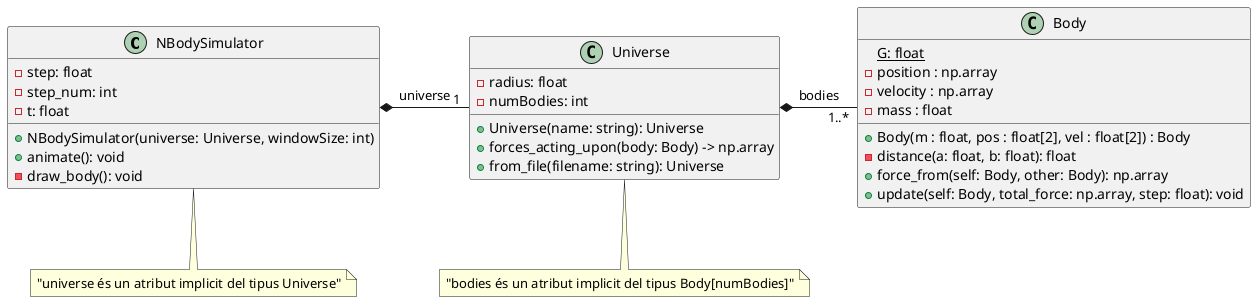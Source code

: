 @startuml

class NBodySimulator {
-step: float
-step_num: int
-t: float
+NBodySimulator(universe: Universe, windowSize: int)
+animate(): void
-draw_body(): void
}

class Universe {
-radius: float
-numBodies: int
+Universe(name: string): Universe
+forces_acting_upon(body: Body) -> np.array
+from_file(filename: string): Universe
}

class Body {
{static} G: float
-position : np.array
-velocity : np.array
-mass : float
+Body(m : float, pos : float[2], vel : float[2]) : Body
-distance(a: float, b: float): float
+force_from(self: Body, other: Body): np.array
+update(self: Body, total_force: np.array, step: float): void
}

note bottom of NBodySimulator: "universe és un atribut implicit del tipus Universe"
note bottom of Universe: "bodies és un atribut implicit del tipus Body[numBodies]"

Universe "   1" -left-* NBodySimulator: universe
Body "1..*" -left-* Universe: bodies

@enduml